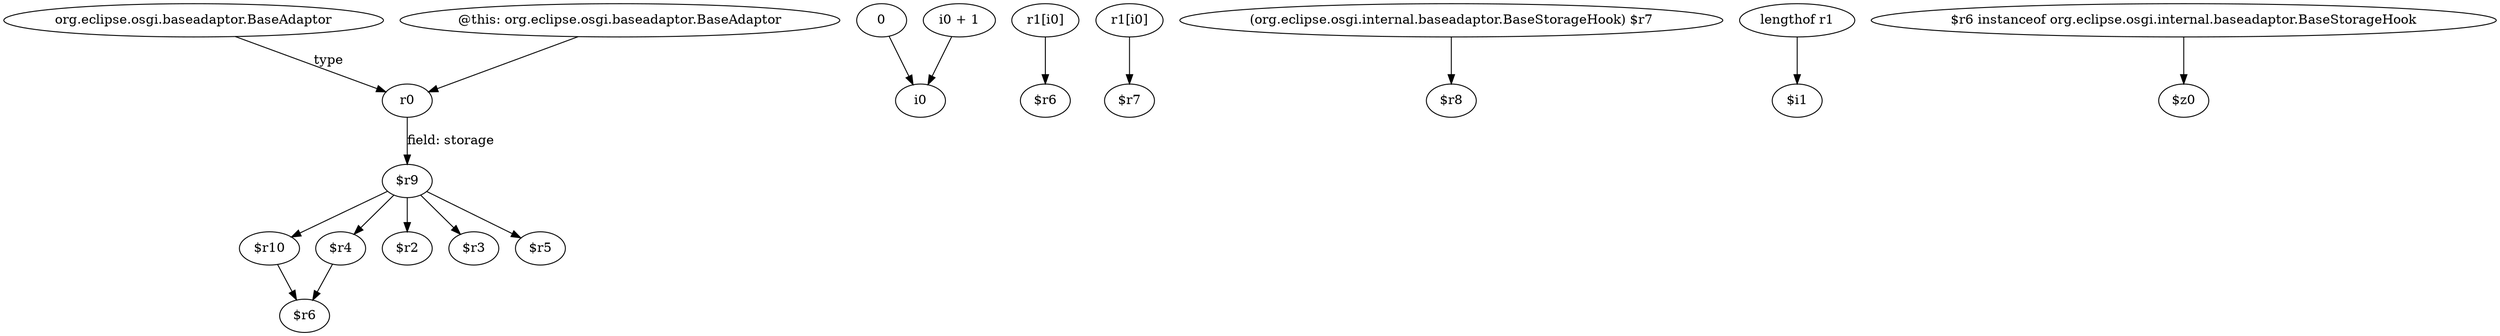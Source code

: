 digraph g {
0[label="r0"]
1[label="$r9"]
0->1[label="field: storage"]
2[label="0"]
3[label="i0"]
2->3[label=""]
4[label="org.eclipse.osgi.baseadaptor.BaseAdaptor"]
4->0[label="type"]
5[label="@this: org.eclipse.osgi.baseadaptor.BaseAdaptor"]
5->0[label=""]
6[label="r1[i0]"]
7[label="$r6"]
6->7[label=""]
8[label="r1[i0]"]
9[label="$r7"]
8->9[label=""]
10[label="$r10"]
11[label="$r6"]
10->11[label=""]
12[label="$r4"]
12->11[label=""]
13[label="(org.eclipse.osgi.internal.baseadaptor.BaseStorageHook) $r7"]
14[label="$r8"]
13->14[label=""]
15[label="i0 + 1"]
15->3[label=""]
16[label="$r2"]
1->16[label=""]
17[label="$r3"]
1->17[label=""]
1->10[label=""]
18[label="$r5"]
1->18[label=""]
1->12[label=""]
19[label="lengthof r1"]
20[label="$i1"]
19->20[label=""]
21[label="$r6 instanceof org.eclipse.osgi.internal.baseadaptor.BaseStorageHook"]
22[label="$z0"]
21->22[label=""]
}